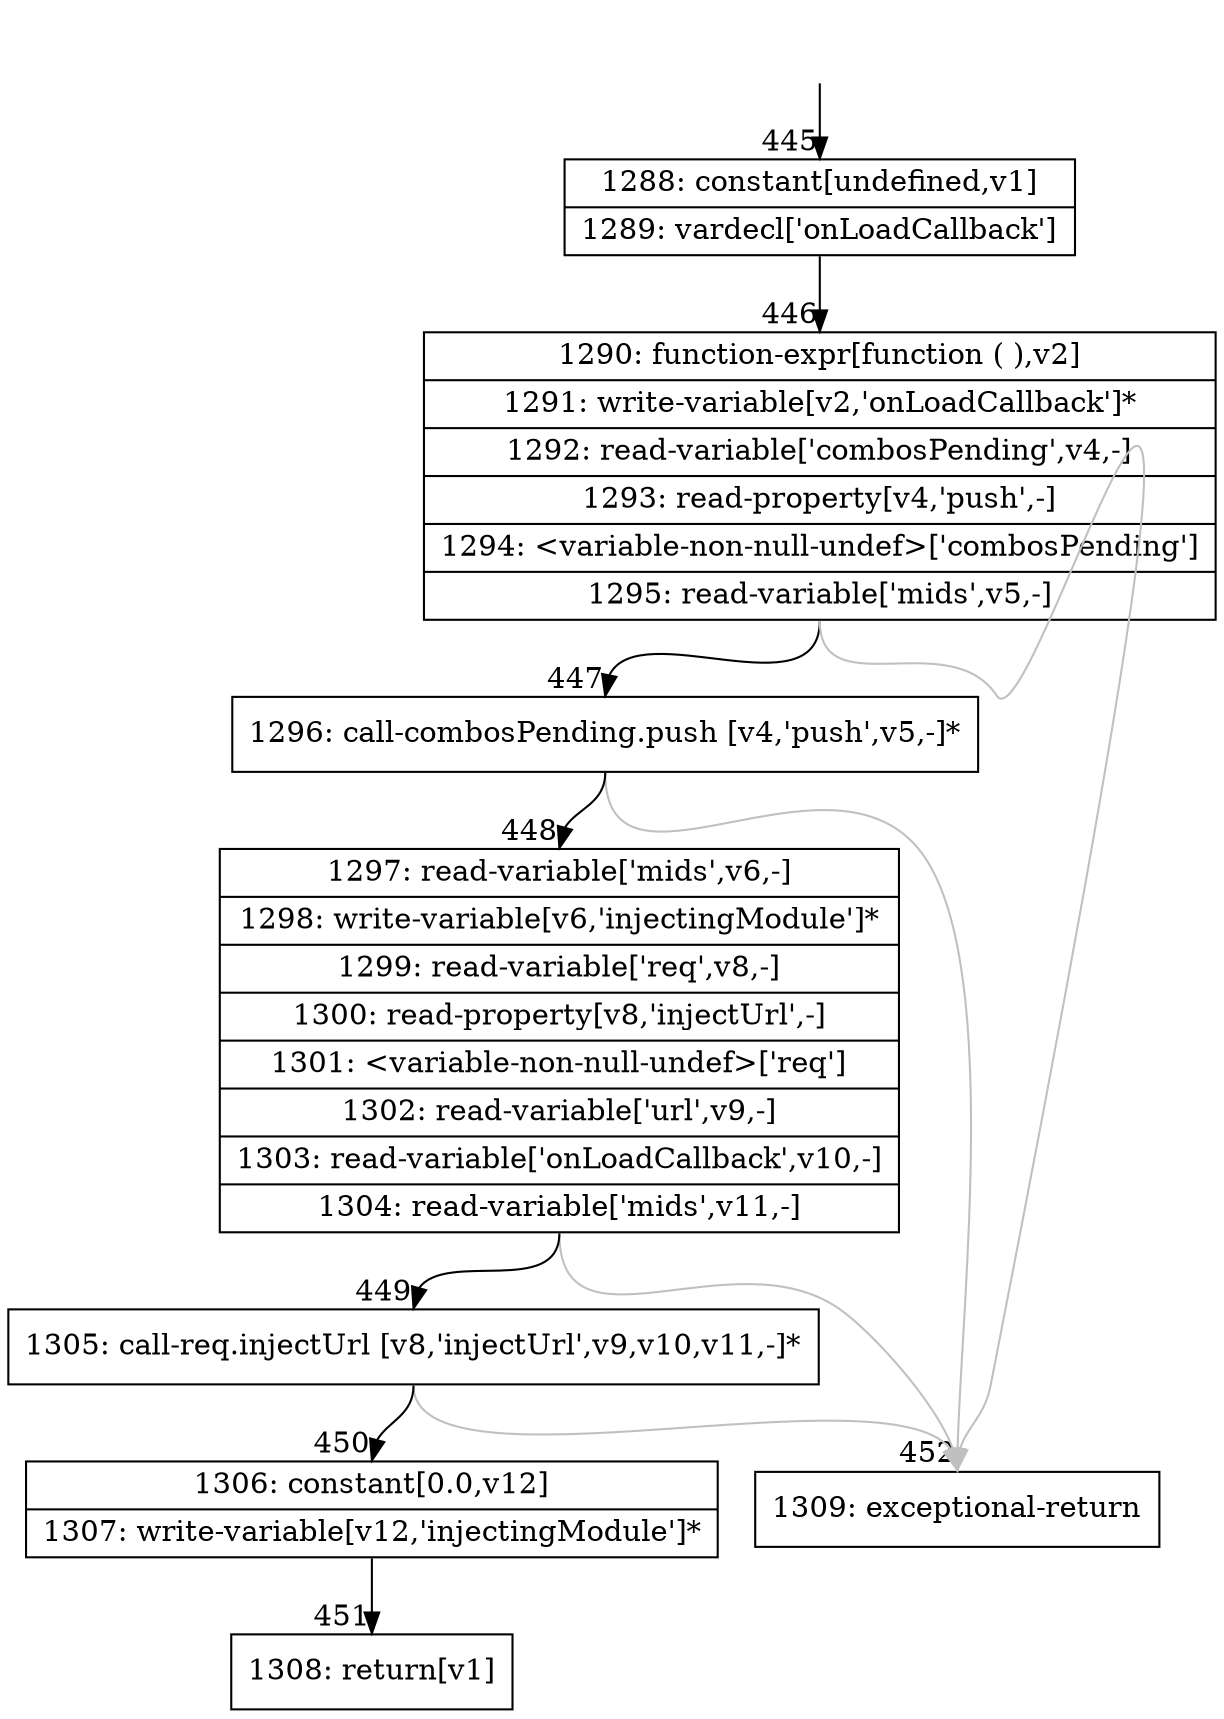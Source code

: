 digraph {
rankdir="TD"
BB_entry40[shape=none,label=""];
BB_entry40 -> BB445 [tailport=s, headport=n, headlabel="    445"]
BB445 [shape=record label="{1288: constant[undefined,v1]|1289: vardecl['onLoadCallback']}" ] 
BB445 -> BB446 [tailport=s, headport=n, headlabel="      446"]
BB446 [shape=record label="{1290: function-expr[function ( ),v2]|1291: write-variable[v2,'onLoadCallback']*|1292: read-variable['combosPending',v4,-]|1293: read-property[v4,'push',-]|1294: \<variable-non-null-undef\>['combosPending']|1295: read-variable['mids',v5,-]}" ] 
BB446 -> BB447 [tailport=s, headport=n, headlabel="      447"]
BB446 -> BB452 [tailport=s, headport=n, color=gray, headlabel="      452"]
BB447 [shape=record label="{1296: call-combosPending.push [v4,'push',v5,-]*}" ] 
BB447 -> BB448 [tailport=s, headport=n, headlabel="      448"]
BB447 -> BB452 [tailport=s, headport=n, color=gray]
BB448 [shape=record label="{1297: read-variable['mids',v6,-]|1298: write-variable[v6,'injectingModule']*|1299: read-variable['req',v8,-]|1300: read-property[v8,'injectUrl',-]|1301: \<variable-non-null-undef\>['req']|1302: read-variable['url',v9,-]|1303: read-variable['onLoadCallback',v10,-]|1304: read-variable['mids',v11,-]}" ] 
BB448 -> BB449 [tailport=s, headport=n, headlabel="      449"]
BB448 -> BB452 [tailport=s, headport=n, color=gray]
BB449 [shape=record label="{1305: call-req.injectUrl [v8,'injectUrl',v9,v10,v11,-]*}" ] 
BB449 -> BB450 [tailport=s, headport=n, headlabel="      450"]
BB449 -> BB452 [tailport=s, headport=n, color=gray]
BB450 [shape=record label="{1306: constant[0.0,v12]|1307: write-variable[v12,'injectingModule']*}" ] 
BB450 -> BB451 [tailport=s, headport=n, headlabel="      451"]
BB451 [shape=record label="{1308: return[v1]}" ] 
BB452 [shape=record label="{1309: exceptional-return}" ] 
//#$~ 785
}
